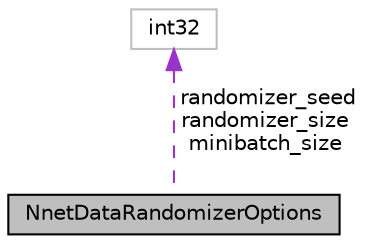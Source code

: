 digraph "NnetDataRandomizerOptions"
{
  edge [fontname="Helvetica",fontsize="10",labelfontname="Helvetica",labelfontsize="10"];
  node [fontname="Helvetica",fontsize="10",shape=record];
  Node1 [label="NnetDataRandomizerOptions",height=0.2,width=0.4,color="black", fillcolor="grey75", style="filled", fontcolor="black"];
  Node2 -> Node1 [dir="back",color="darkorchid3",fontsize="10",style="dashed",label=" randomizer_seed\nrandomizer_size\nminibatch_size" ,fontname="Helvetica"];
  Node2 [label="int32",height=0.2,width=0.4,color="grey75", fillcolor="white", style="filled"];
}
